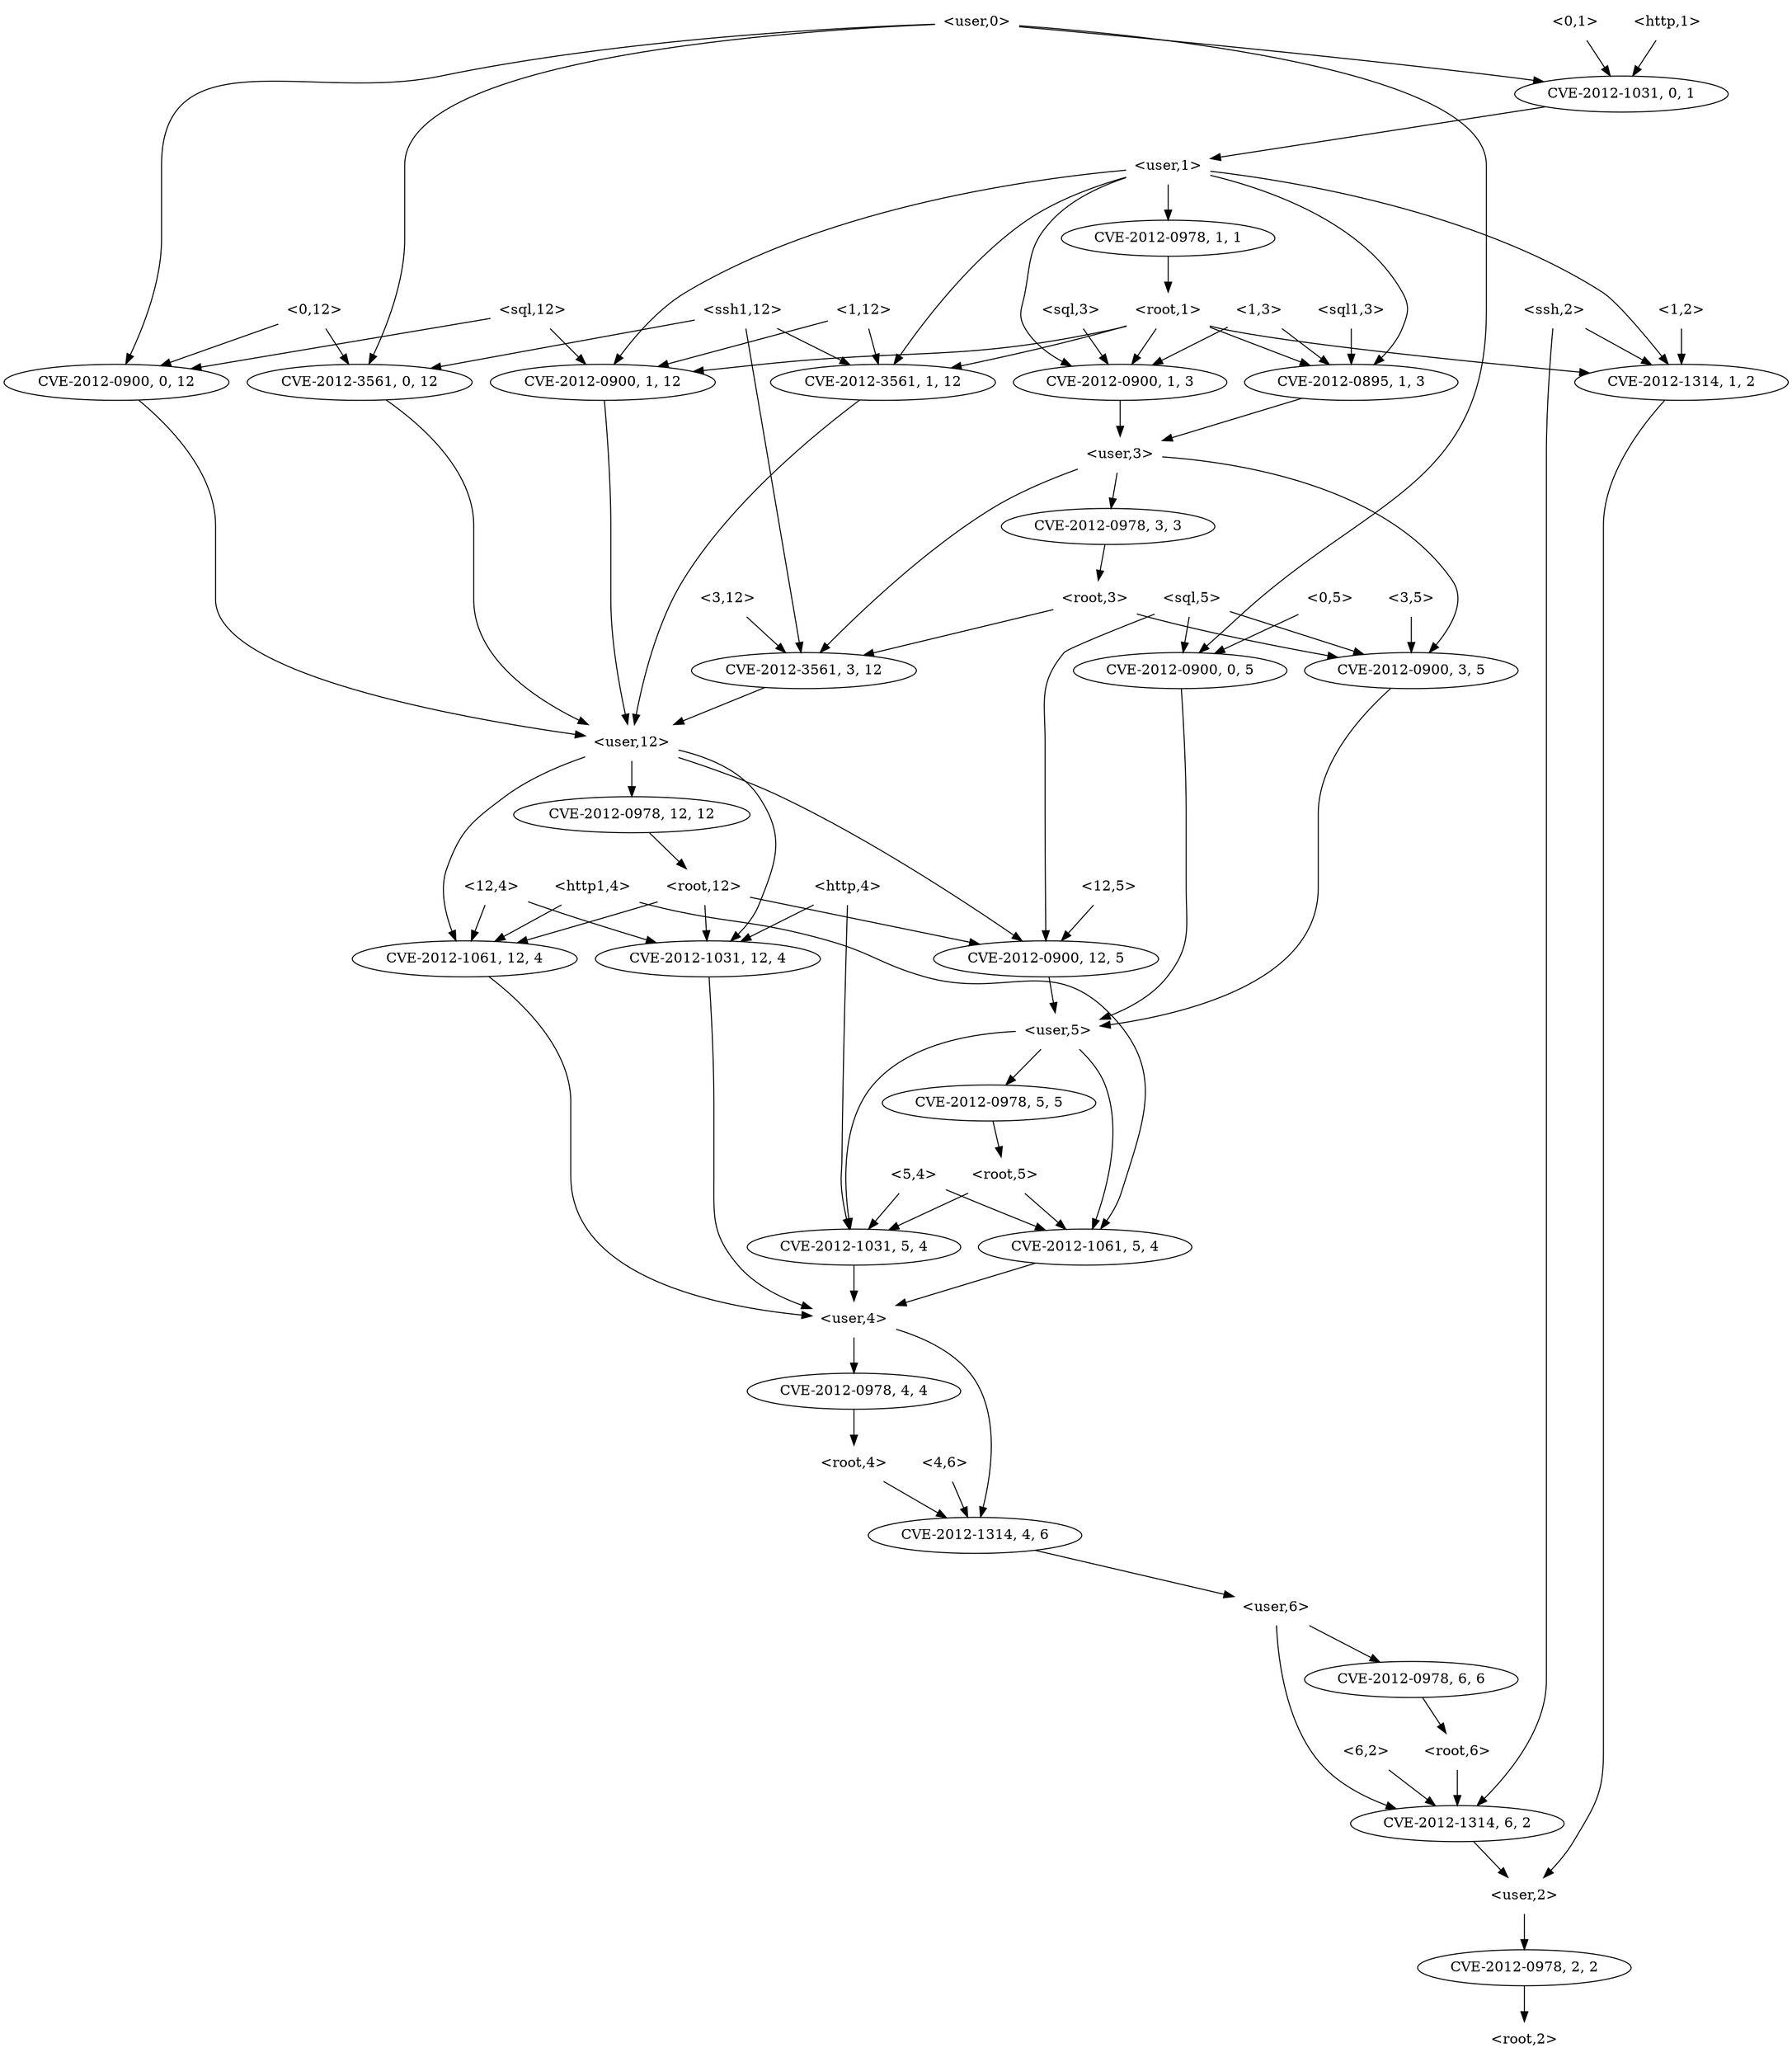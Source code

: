 strict digraph {
	graph [bb="0,0,1494,2052"];
	node [label="\N"];
	"<root,5>"	 [height=0.5,
		pos="539,882",
		shape=plaintext,
		width=0.89583];
	"<v_http,5,4>"	 [height=0.5,
		label=<CVE-2012-1031, 5, 4>,
		pos="601,810",
		width=2.4499];
	"<root,5>" -> "<v_http,5,4>"	 [pos="e,585.85,828.1 554.33,863.7 561.76,855.3 570.82,845.07 578.98,835.86"];
	"<v_http1,5,4>"	 [height=0.5,
		label=<CVE-2012-1061, 5, 4>,
		pos="406,810",
		width=2.4499];
	"<root,5>" -> "<v_http1,5,4>"	 [pos="e,436.38,826.99 506.46,863.88 488.01,854.16 464.78,841.94 445.31,831.69"];
	"<user,4>"	 [height=0.5,
		pos="601,738",
		shape=plaintext,
		width=0.91667];
	"<v_http,5,4>" -> "<user,4>"	 [pos="e,601,756.1 601,791.7 601,783.98 601,774.71 601,766.11"];
	"<v_http1,5,4>" -> "<user,4>"	 [pos="e,567.95,750.86 447.83,793.98 480.39,782.3 525.39,766.14 558.19,754.37"];
	"<0,5>"	 [height=0.5,
		pos="540,1458",
		shape=plaintext,
		width=0.75];
	"<v_sql,0,5>"	 [height=0.5,
		label=<CVE-2012-0900, 0, 5>,
		pos="572,1386",
		width=2.4499];
	"<0,5>" -> "<v_sql,0,5>"	 [pos="e,564.18,1404.1 547.91,1439.7 551.55,1431.7 555.95,1422.1 559.99,1413.3"];
	"<user,5>"	 [height=0.5,
		pos="430,1026",
		shape=plaintext,
		width=0.91667];
	"<v_sql,0,5>" -> "<user,5>"	 [pos="e,425.54,1044 553.22,1368.3 519.52,1337 449.87,1265.5 424,1188 408.96,1142.9 416.51,1086.8 423.3,1054.1"];
	"<root,3>"	 [height=0.5,
		pos="618,1458",
		shape=plaintext,
		width=0.89583];
	"<v_ssh1,3,12>"	 [height=0.5,
		label=<CVE-2012-3561, 3, 12>,
		pos="771,1386",
		width=2.5686];
	"<root,3>" -> "<v_ssh1,3,12>"	 [pos="e,736.47,1402.8 650.45,1442.2 672.75,1432 702.63,1418.3 727.06,1407.1"];
	"<v_sql,3,5>"	 [height=0.5,
		label=<CVE-2012-0900, 3, 5>,
		pos="340,1386",
		width=2.4499];
	"<root,3>" -> "<v_sql,3,5>"	 [pos="e,404.1,1398.4 585.63,1443.3 582.4,1442.1 579.15,1441 576,1440 522.69,1423.3 461.08,1409.7 414.18,1400.4"];
	"<user,12>"	 [height=0.5,
		pos="892,1314",
		shape=plaintext,
		width=1.0069];
	"<v_ssh1,3,12>" -> "<user,12>"	 [pos="e,862.4,1332.1 799.06,1368.8 815.23,1359.4 835.79,1347.5 853.46,1337.3"];
	"<v_sql,3,5>" -> "<user,5>"	 [pos="e,413.51,1044.2 342.77,1368 346.85,1341.4 354,1288.3 354,1243 354,1243 354,1243 354,1169 354,1123.6 384.52,1078.7 406.88,1051.9"];
	"<0,1>"	 [height=0.5,
		pos="1009,2034",
		shape=plaintext,
		width=0.75];
	"<v_http,0,1>"	 [height=0.5,
		label=<CVE-2012-1031, 0, 1>,
		pos="941,1962",
		width=2.4499];
	"<0,1>" -> "<v_http,0,1>"	 [pos="e,957.62,1980.1 992.19,2015.7 983.87,2007.1 973.69,1996.7 964.61,1987.3"];
	"<user,1>"	 [height=0.5,
		pos="631,1890",
		shape=plaintext,
		width=0.91667];
	"<v_http,0,1>" -> "<user,1>"	 [pos="e,664.12,1898.5 884.14,1948.2 823.55,1934.5 728.96,1913.1 674.19,1900.8"];
	"<http,1>"	 [height=0.5,
		pos="931,2034",
		shape=plaintext,
		width=0.89583];
	"<http,1>" -> "<v_http,0,1>"	 [pos="e,938.56,1980.1 933.47,2015.7 934.57,2008 935.9,1998.7 937.13,1990.1"];
	"<v_root,3,3>"	 [height=0.5,
		label=<CVE-2012-0978, 3, 3>,
		pos="552,1530",
		width=2.4499];
	"<v_root,3,3>" -> "<root,3>"	 [pos="e,601.71,1476.3 567.98,1512.1 575.96,1503.6 585.78,1493.2 594.6,1483.8"];
	"<1,12>"	 [height=0.5,
		pos="804,1746",
		shape=plaintext,
		width=0.78472];
	"<v_ssh1,1,12>"	 [height=0.5,
		label=<CVE-2012-3561, 1, 12>,
		pos="714,1674",
		width=2.5686];
	"<1,12>" -> "<v_ssh1,1,12>"	 [pos="e,735.37,1691.6 781.75,1727.7 770.14,1718.7 755.78,1707.5 743.27,1697.8"];
	"<v_sql,1,12>"	 [height=0.5,
		label=<CVE-2012-0900, 1, 12>,
		pos="956,1674",
		width=2.5686];
	"<1,12>" -> "<v_sql,1,12>"	 [pos="e,921.68,1690.8 832.59,1731.8 855.11,1721.5 886.87,1706.8 912.53,1695"];
	"<v_ssh1,1,12>" -> "<user,12>"	 [pos="e,889.75,1332.2 726.54,1656 756.3,1615 831.72,1506 872,1404 879.89,1384 885.03,1360.2 888.12,1342.3"];
	"<v_sql,1,12>" -> "<user,12>"	 [pos="e,904.02,1332 954.81,1656 953.07,1629.3 950,1576.2 950,1531 950,1531 950,1531 950,1457 950,1413.7 926.6,1368.1 909.52,1340.6"];
	"<12,4>"	 [height=0.5,
		pos="935,1170",
		shape=plaintext,
		width=0.78472];
	"<v_http,12,4>"	 [height=0.5,
		label=<CVE-2012-1031, 12, 4>,
		pos="768,1098",
		width=2.5686];
	"<12,4>" -> "<v_http,12,4>"	 [pos="e,805.28,1114.6 906.67,1157.1 881.48,1146.6 844.16,1130.9 814.58,1118.5"];
	"<v_http1,12,4>"	 [height=0.5,
		label=<CVE-2012-1061, 12, 4>,
		pos="972,1098",
		width=2.5686];
	"<12,4>" -> "<v_http1,12,4>"	 [pos="e,962.96,1116.1 944.15,1151.7 948.4,1143.6 953.56,1133.9 958.27,1125"];
	"<v_http,12,4>" -> "<user,4>"	 [pos="e,634.08,751.68 765.83,1080 762.62,1053.4 757,1000.2 757,955 757,955 757,955 757,881 757,819.33 689.5,777.35 643.3,755.84"];
	"<v_http1,12,4>" -> "<user,4>"	 [pos="e,634.21,739.83 956.31,1080.1 934.58,1054.9 898,1005 898,955 898,955 898,955 898,881 898,769.88 726.67,745.64 644.27,740.41"];
	"<3,12>"	 [height=0.5,
		pos="784,1458",
		shape=plaintext,
		width=0.78472];
	"<3,12>" -> "<v_ssh1,3,12>"	 [pos="e,774.18,1404.1 780.79,1439.7 779.35,1432 777.63,1422.7 776.04,1414.1"];
	"<sql,3>"	 [height=0.5,
		pos="263,1746",
		shape=plaintext,
		width=0.8125];
	"<v_sql,1,3>"	 [height=0.5,
		label=<CVE-2012-0900, 1, 3>,
		pos="320,1674",
		width=2.4499];
	"<sql,3>" -> "<v_sql,1,3>"	 [pos="e,306.07,1692.1 277.09,1727.7 283.92,1719.3 292.26,1709.1 299.76,1699.9"];
	"<user,3>"	 [height=0.5,
		pos="515,1602",
		shape=plaintext,
		width=0.91667];
	"<v_sql,1,3>" -> "<user,3>"	 [pos="e,481.95,1614.9 361.83,1658 394.39,1646.3 439.39,1630.1 472.19,1618.4"];
	"<root,1>"	 [height=0.5,
		pos="603,1746",
		shape=plaintext,
		width=0.89583];
	"<v_sql1,1,3>"	 [height=0.5,
		label=<CVE-2012-0895, 1, 3>,
		pos="515,1674",
		width=2.4499];
	"<root,1>" -> "<v_sql1,1,3>"	 [pos="e,535.9,1691.6 581.25,1727.7 570,1718.7 556.12,1707.7 543.97,1698"];
	"<root,1>" -> "<v_sql,1,3>"	 [pos="e,373.78,1688.3 570.54,1737 525.11,1725.7 441.63,1705.1 383.58,1690.7"];
	"<v_ssh,1,2>"	 [height=0.5,
		label=<CVE-2012-1314, 1, 2>,
		pos="88,1674",
		width=2.4499];
	"<root,1>" -> "<v_ssh,1,2>"	 [pos="e,161.03,1684.2 570.73,1739.6 549.51,1736.2 521.13,1731.6 496,1728 435.17,1719.2 271.75,1698.3 171.16,1685.5"];
	"<root,1>" -> "<v_sql,1,12>"	 [pos="e,893.65,1687.4 635.26,1738.6 691.21,1727.5 807.54,1704.4 883.65,1689.3"];
	"<root,1>" -> "<v_ssh1,1,12>"	 [pos="e,687.89,1691.5 630.15,1727.9 644.99,1718.5 663.53,1706.8 679.39,1696.8"];
	"<v_sql1,1,3>" -> "<user,3>"	 [pos="e,515,1620.1 515,1655.7 515,1648 515,1638.7 515,1630.1"];
	"<user,2>"	 [height=0.5,
		pos="174,162",
		shape=plaintext,
		width=0.91667];
	"<v_ssh,1,2>" -> "<user,2>"	 [pos="e,159.79,180.14 91.845,1655.6 97.397,1628.9 107,1576.3 107,1531 107,1531 107,1531 107,305 107,260.73 133.97,215.47 153.69,188.3"];
	"<user,5>" -> "<v_http,5,4>"	 [pos="e,601.71,828.35 463.1,1020.3 493.21,1014.4 536.69,1001 562,972 594.88,934.28 601.08,873.46 601.68,838.36"];
	"<v_root,5,5>"	 [height=0.5,
		label=<CVE-2012-0978, 5, 5>,
		pos="465,954",
		width=2.4499];
	"<user,5>" -> "<v_root,5,5>"	 [pos="e,456.45,972.1 438.65,1007.7 442.64,999.73 447.45,990.1 451.87,981.26"];
	"<user,5>" -> "<v_http1,5,4>"	 [pos="e,394.89,828.18 400.5,1007.9 388.02,998.99 374.81,986.79 368,972 347.33,927.13 371.59,869.87 389.74,837.12"];
	"<user,3>" -> "<v_ssh1,3,12>"	 [pos="e,762.26,1404 548.1,1593.3 576.88,1585.5 618.62,1571.1 649,1548 698.27,1510.6 737.57,1448.3 757.24,1413.2"];
	"<user,3>" -> "<v_sql,3,5>"	 [pos="e,351.84,1404 493.37,1583.9 481.45,1574 466.73,1561 455,1548 444.18,1536 387.16,1454.7 357.69,1412.4"];
	"<user,3>" -> "<v_root,3,3>"	 [pos="e,542.96,1548.1 524.15,1583.7 528.4,1575.6 533.56,1565.9 538.27,1557"];
	"<v_ssh,4,6>"	 [height=0.5,
		label=<CVE-2012-1314, 4, 6>,
		pos="515,522",
		width=2.4499];
	"<user,4>" -> "<v_ssh,4,6>"	 [pos="e,507.95,539.97 567.74,728.45 545.43,720.79 517.71,707.11 504,684 479.26,642.29 493,583.38 504.5,549.6"];
	"<v_root,4,4>"	 [height=0.5,
		label=<CVE-2012-0978, 4, 4>,
		pos="601,666",
		width=2.4499];
	"<user,4>" -> "<v_root,4,4>"	 [pos="e,601,684.1 601,719.7 601,711.98 601,702.71 601,694.11"];
	"<v_root,2,2>"	 [height=0.5,
		label=<CVE-2012-0978, 2, 2>,
		pos="174,90",
		width=2.4499];
	"<user,2>" -> "<v_root,2,2>"	 [pos="e,174,108.1 174,143.7 174,135.98 174,126.71 174,118.11"];
	"<user,6>"	 [height=0.5,
		pos="358,450",
		shape=plaintext,
		width=0.91667];
	"<v_ssh,4,6>" -> "<user,6>"	 [pos="e,391.24,465.82 479.77,505.29 456.28,494.82 425.27,480.99 400.43,469.92"];
	"<v_ssh,6,2>"	 [height=0.5,
		label=<CVE-2012-1314, 6, 2>,
		pos="242,234",
		width=2.4499];
	"<user,6>" -> "<v_ssh,6,2>"	 [pos="e,239.23,252.25 324.62,439.59 302.85,431.63 275.82,417.94 261,396 233.85,355.8 234.64,296.76 238.06,262.46"];
	"<v_root,6,6>"	 [height=0.5,
		label=<CVE-2012-0978, 6, 6>,
		pos="358,378",
		width=2.4499];
	"<user,6>" -> "<v_root,6,6>"	 [pos="e,358,396.1 358,431.7 358,423.98 358,414.71 358,406.11"];
	"<v_sql,12,5>"	 [height=0.5,
		label=<CVE-2012-0900, 12, 5>,
		pos="526,1098",
		width=2.5686];
	"<v_sql,12,5>" -> "<user,5>"	 [pos="e,453.59,1044.2 503.25,1080.4 490.85,1071.4 475.31,1060 461.74,1050.1"];
	"<user,1>" -> "<v_ssh,1,2>"	 [pos="e,94.579,1692 597.73,1889 513.23,1887.3 287,1872.3 145,1764 123.69,1747.7 108.14,1721.1 98.712,1701.1"];
	"<user,1>" -> "<v_sql,1,3>"	 [pos="e,319.44,1692.1 597.7,1884.6 536.74,1874.8 407.27,1845 340,1764 325.72,1746.8 321.11,1721.5 319.84,1702.3"];
	"<user,1>" -> "<v_sql,1,12>"	 [pos="e,956.17,1692.1 664.49,1885.1 727.21,1875.9 862.52,1847 934,1764 948.72,1746.9 953.89,1721.5 955.56,1702.1"];
	"<v_root,1,1>"	 [height=0.5,
		label=<CVE-2012-0978, 1, 1>,
		pos="631,1818",
		width=2.4499];
	"<user,1>" -> "<v_root,1,1>"	 [pos="e,631,1836.1 631,1871.7 631,1864 631,1854.7 631,1846.1"];
	"<user,1>" -> "<v_ssh1,1,12>"	 [pos="e,721.54,1692 664.26,1880.4 686.57,1872.8 714.29,1859.1 728,1836 752.78,1794.2 737.65,1735.3 725.25,1701.6"];
	"<user,1>" -> "<v_sql1,1,3>"	 [pos="e,512.23,1692.3 597.62,1879.6 575.85,1871.6 548.82,1857.9 534,1836 506.85,1795.8 507.64,1736.8 511.06,1702.5"];
	"<v_root,1,1>" -> "<root,1>"	 [pos="e,609.84,1764.1 624.08,1799.7 620.93,1791.8 617.12,1782.3 613.62,1773.5"];
	"<v_root,5,5>" -> "<root,5>"	 [pos="e,521,900.03 482.91,936.05 492.12,927.35 503.49,916.59 513.58,907.04"];
	"<root,6>"	 [height=0.5,
		pos="303,306",
		shape=plaintext,
		width=0.89583];
	"<v_root,6,6>" -> "<root,6>"	 [pos="e,316.57,324.28 344.69,360.05 338.16,351.75 330.17,341.58 322.94,332.38"];
	"<root,6>" -> "<v_ssh,6,2>"	 [pos="e,256.91,252.1 287.92,287.7 280.61,279.3 271.69,269.07 263.66,259.86"];
	"<ssh1,12>"	 [height=0.5,
		pos="888,1746",
		shape=plaintext,
		width=1.0278];
	"<v_ssh1,0,12>"	 [height=0.5,
		label=<CVE-2012-3561, 0, 12>,
		pos="1402,1674",
		width=2.5686];
	"<ssh1,12>" -> "<v_ssh1,0,12>"	 [pos="e,1335.3,1686.5 925.13,1736.9 940.24,1733.9 957.9,1730.5 974,1728 1117.6,1705.9 1155,1711.8 1299,1692 1307.5,1690.8 1316.5,1689.5\
 1325.3,1688.1"];
	"<ssh1,12>" -> "<v_ssh1,3,12>"	 [pos="e,792.06,1403.7 874.26,1727.9 867.04,1718 858.73,1704.9 854,1692 815.24,1585.9 869.44,1542 821,1440 815.84,1429.1 807.61,1419 799.3\
,1410.6"];
	"<ssh1,12>" -> "<v_ssh1,1,12>"	 [pos="e,752.47,1690.5 850.67,1730 824.77,1719.6 790.03,1705.6 762.06,1694.3"];
	"<v_ssh1,0,12>" -> "<user,12>"	 [pos="e,928.34,1320.6 1371,1657 1332.2,1634.5 1271,1589.7 1271,1531 1271,1531 1271,1531 1271,1457 1271,1386.7 1039.4,1339.5 938.28,1322.3"];
	"<4,6>"	 [height=0.5,
		pos="624,594",
		shape=plaintext,
		width=0.75];
	"<4,6>" -> "<v_ssh,4,6>"	 [pos="e,540.64,539.47 597.34,575.88 582.9,566.61 564.9,555.05 549.42,545.1"];
	"<http,4>"	 [height=0.5,
		pos="662,1170",
		shape=plaintext,
		width=0.89583];
	"<http,4>" -> "<v_http,12,4>"	 [pos="e,743.07,1115.5 687.93,1151.9 701.97,1142.6 719.47,1131 734.53,1121.1"];
	"<http,4>" -> "<v_http,5,4>"	 [pos="e,604.75,828.15 659.43,1151.8 652.45,1105.2 632.27,973.21 612,864 610.43,855.55 608.58,846.38 606.85,838.08"];
	"<1,3>"	 [height=0.5,
		pos="376,1746",
		shape=plaintext,
		width=0.75];
	"<1,3>" -> "<v_sql1,1,3>"	 [pos="e,483.56,1690.8 403.13,1731.3 423.41,1721.1 451.46,1707 474.41,1695.4"];
	"<1,3>" -> "<v_sql,1,3>"	 [pos="e,333.68,1692.1 362.16,1727.7 355.51,1719.4 347.42,1709.3 340.11,1700.1"];
	"<user,12>" -> "<v_http1,12,4>"	 [pos="e,979.3,1116.4 928.68,1302 948.83,1293.9 972.1,1280.6 984,1260 1008.2,1218.2 994.38,1159.8 982.78,1126"];
	"<user,12>" -> "<v_http,12,4>"	 [pos="e,762.9,1116.3 855.67,1307.6 827.68,1301.3 790.69,1287.9 772,1260 745.08,1219.8 752.73,1160.3 760.52,1126.1"];
	"<user,12>" -> "<v_sql,12,5>"	 [pos="e,541.15,1115.8 855.73,1301.4 801.23,1283 696.46,1243.2 620,1188 593.26,1168.7 566.28,1142.3 548.13,1123.2"];
	"<v_root,12,12>"	 [height=0.5,
		label=<CVE-2012-0978, 12, 12>,
		pos="878,1242",
		width=2.7013];
	"<user,12>" -> "<v_root,12,12>"	 [pos="e,881.42,1260.1 888.54,1295.7 887,1288 885.14,1278.7 883.42,1270.1"];
	"<root,4>"	 [height=0.5,
		pos="546,594",
		shape=plaintext,
		width=0.89583];
	"<v_root,4,4>" -> "<root,4>"	 [pos="e,559.57,612.28 587.69,648.05 581.16,639.75 573.17,629.58 565.94,620.38"];
	"<root,4>" -> "<v_ssh,4,6>"	 [pos="e,522.57,540.1 538.34,575.7 534.81,567.73 530.54,558.1 526.63,549.26"];
	"<root,12>"	 [height=0.5,
		pos="829,1170",
		shape=plaintext,
		width=1];
	"<root,12>" -> "<v_http,12,4>"	 [pos="e,782.91,1116.1 813.92,1151.7 806.61,1143.3 797.69,1133.1 789.66,1123.9"];
	"<root,12>" -> "<v_sql,12,5>"	 [pos="e,583.23,1112.2 792.75,1160.6 743.57,1149.3 654.8,1128.8 593.24,1114.5"];
	"<root,12>" -> "<v_http1,12,4>"	 [pos="e,939.34,1115 863.98,1151.9 884.01,1142.1 909.25,1129.7 930.3,1119.4"];
	"<v_sql,0,12>"	 [height=0.5,
		label=<CVE-2012-0900, 0, 12>,
		pos="1198,1674",
		width=2.5686];
	"<v_sql,0,12>" -> "<user,12>"	 [pos="e,928.47,1322.8 1175.4,1656.5 1145.3,1632.6 1096,1585 1096,1531 1096,1531 1096,1531 1096,1457 1096,1380.6 998.33,1341.9 938.15,1325.4"];
	"<v_ssh,6,2>" -> "<user,2>"	 [pos="e,190.78,180.28 225.54,216.05 217.23,207.5 206.99,196.96 197.83,187.54"];
	"<ssh,2>"	 [height=0.5,
		pos="185,1746",
		shape=plaintext,
		width=0.84028];
	"<ssh,2>" -> "<v_ssh,6,2>"	 [pos="e,234.31,252.09 188.84,1727.6 194.4,1700.9 204,1648.3 204,1603 204,1603 204,1603 204,377 204,335.63 219.23,289.72 230.41,261.61"];
	"<ssh,2>" -> "<v_ssh,1,2>"	 [pos="e,111.03,1691.6 161.02,1727.7 148.39,1718.6 132.73,1707.3 119.17,1697.5"];
	"<http1,4>"	 [height=0.5,
		pos="1072,1170",
		shape=plaintext,
		width=0.97917];
	"<http1,4>" -> "<v_http1,5,4>"	 [pos="e,404.7,828.16 1077.9,1151.7 1083.4,1132.2 1088.6,1100.6 1073,1080 930.57,891.88 789.67,997.99 562,936 501.26,919.46 468.47,945.54\
 425,900 409.45,883.7 405.32,857.95 404.72,838.33"];
	"<http1,4>" -> "<v_http1,12,4>"	 [pos="e,995.52,1115.5 1047.5,1151.9 1034.4,1142.7 1018.1,1131.3 1004,1121.4"];
	"<5,4>"	 [height=0.5,
		pos="461,882",
		shape=plaintext,
		width=0.75];
	"<5,4>" -> "<v_http1,5,4>"	 [pos="e,419.44,828.1 447.4,863.7 440.88,855.39 432.93,845.28 425.75,836.14"];
	"<5,4>" -> "<v_http,5,4>"	 [pos="e,569.34,826.83 488.33,867.34 508.75,857.13 537.01,843 560.11,831.44"];
	"<sql,5>"	 [height=0.5,
		pos="456,1458",
		shape=plaintext,
		width=0.8125];
	"<sql,5>" -> "<v_sql,0,5>"	 [pos="e,545.11,1403.2 484.38,1439.9 500,1430.5 519.53,1418.7 536.2,1408.6"];
	"<sql,5>" -> "<v_sql,12,5>"	 [pos="e,522.66,1116.1 459.38,1439.7 470.65,1382.1 507.05,1195.9 520.74,1125.9"];
	"<sql,5>" -> "<v_sql,3,5>"	 [pos="e,366.89,1403.2 427.62,1439.9 412,1430.5 392.47,1418.7 375.8,1408.6"];
	"<root,2>"	 [height=0.5,
		pos="174,18",
		shape=plaintext,
		width=0.89583];
	"<sql1,3>"	 [height=0.5,
		pos="454,1746",
		shape=plaintext,
		width=0.91667];
	"<sql1,3>" -> "<v_sql1,1,3>"	 [pos="e,500.09,1692.1 469.08,1727.7 476.39,1719.3 485.31,1709.1 493.34,1699.9"];
	"<6,2>"	 [height=0.5,
		pos="381,306",
		shape=plaintext,
		width=0.75];
	"<6,2>" -> "<v_ssh,6,2>"	 [pos="e,273.44,250.83 353.87,291.34 333.59,281.13 305.54,267 282.59,255.44"];
	"<3,5>"	 [height=0.5,
		pos="340,1458",
		shape=plaintext,
		width=0.75];
	"<3,5>" -> "<v_sql,3,5>"	 [pos="e,340,1404.1 340,1439.7 340,1432 340,1422.7 340,1414.1"];
	"<v_root,2,2>" -> "<root,2>"	 [pos="e,174,36.104 174,71.697 174,63.983 174,54.712 174,46.112"];
	"<user,0>"	 [height=0.5,
		pos="1125,2034",
		shape=plaintext,
		width=0.91667];
	"<user,0>" -> "<v_sql,0,12>"	 [pos="e,1190.9,1692.2 1132.7,2015.9 1143.8,1989.6 1163,1937.4 1163,1891 1163,1891 1163,1891 1163,1817 1163,1775.8 1177,1729.9 1187.3,1701.7"];
	"<user,0>" -> "<v_sql,0,5>"	 [pos="e,602.32,1402.9 1115.1,2015.7 1101,1989.6 1077,1938.1 1077,1891 1077,1891 1077,1891 1077,1745 1077,1704.5 1081.3,1688.5 1057,1656\
 1041.8,1635.7 724.18,1467.2 611.34,1407.7"];
	"<user,0>" -> "<v_ssh1,0,12>"	 [pos="e,1393.9,1692.1 1158.2,2028.7 1223.4,2018.2 1362,1984.9 1362,1891 1362,1891 1362,1891 1362,1817 1362,1775.5 1378,1729.6 1389.8,1701.5"];
	"<user,0>" -> "<v_http,0,1>"	 [pos="e,980.8,1978.1 1091.7,2020.3 1063.4,2009.6 1022.5,1994 990.44,1981.8"];
	"<v_root,12,12>" -> "<root,12>"	 [pos="e,841.09,1188.3 866.14,1224.1 860.39,1215.8 853.35,1205.8 846.96,1196.7"];
	"<1,2>"	 [height=0.5,
		pos="71,1746",
		shape=plaintext,
		width=0.75];
	"<1,2>" -> "<v_ssh,1,2>"	 [pos="e,83.846,1692.1 75.202,1727.7 77.096,1719.9 79.377,1710.5 81.484,1701.8"];
	"<sql,12>"	 [height=0.5,
		pos="1016,1746",
		shape=plaintext,
		width=0.91667];
	"<sql,12>" -> "<v_sql,0,12>"	 [pos="e,1158.2,1690.3 1049.4,1732.2 1077.2,1721.5 1117.2,1706.1 1148.7,1694"];
	"<sql,12>" -> "<v_sql,1,12>"	 [pos="e,970.66,1692.1 1001.2,1727.7 993.98,1719.3 985.2,1709.1 977.31,1699.9"];
	"<12,5>"	 [height=0.5,
		pos="462,1170",
		shape=plaintext,
		width=0.78472];
	"<12,5>" -> "<v_sql,12,5>"	 [pos="e,510.36,1116.1 477.82,1151.7 485.57,1143.2 495.04,1132.9 503.52,1123.6"];
	"<0,12>"	 [height=0.5,
		pos="1232,1746",
		shape=plaintext,
		width=0.78472];
	"<0,12>" -> "<v_sql,0,12>"	 [pos="e,1206.3,1692.1 1223.6,1727.7 1219.7,1719.7 1215,1710.1 1210.8,1701.3"];
	"<0,12>" -> "<v_ssh1,0,12>"	 [pos="e,1364.2,1690.6 1260.5,1733.3 1286.1,1722.7 1324.4,1707 1354.7,1694.5"];
}

